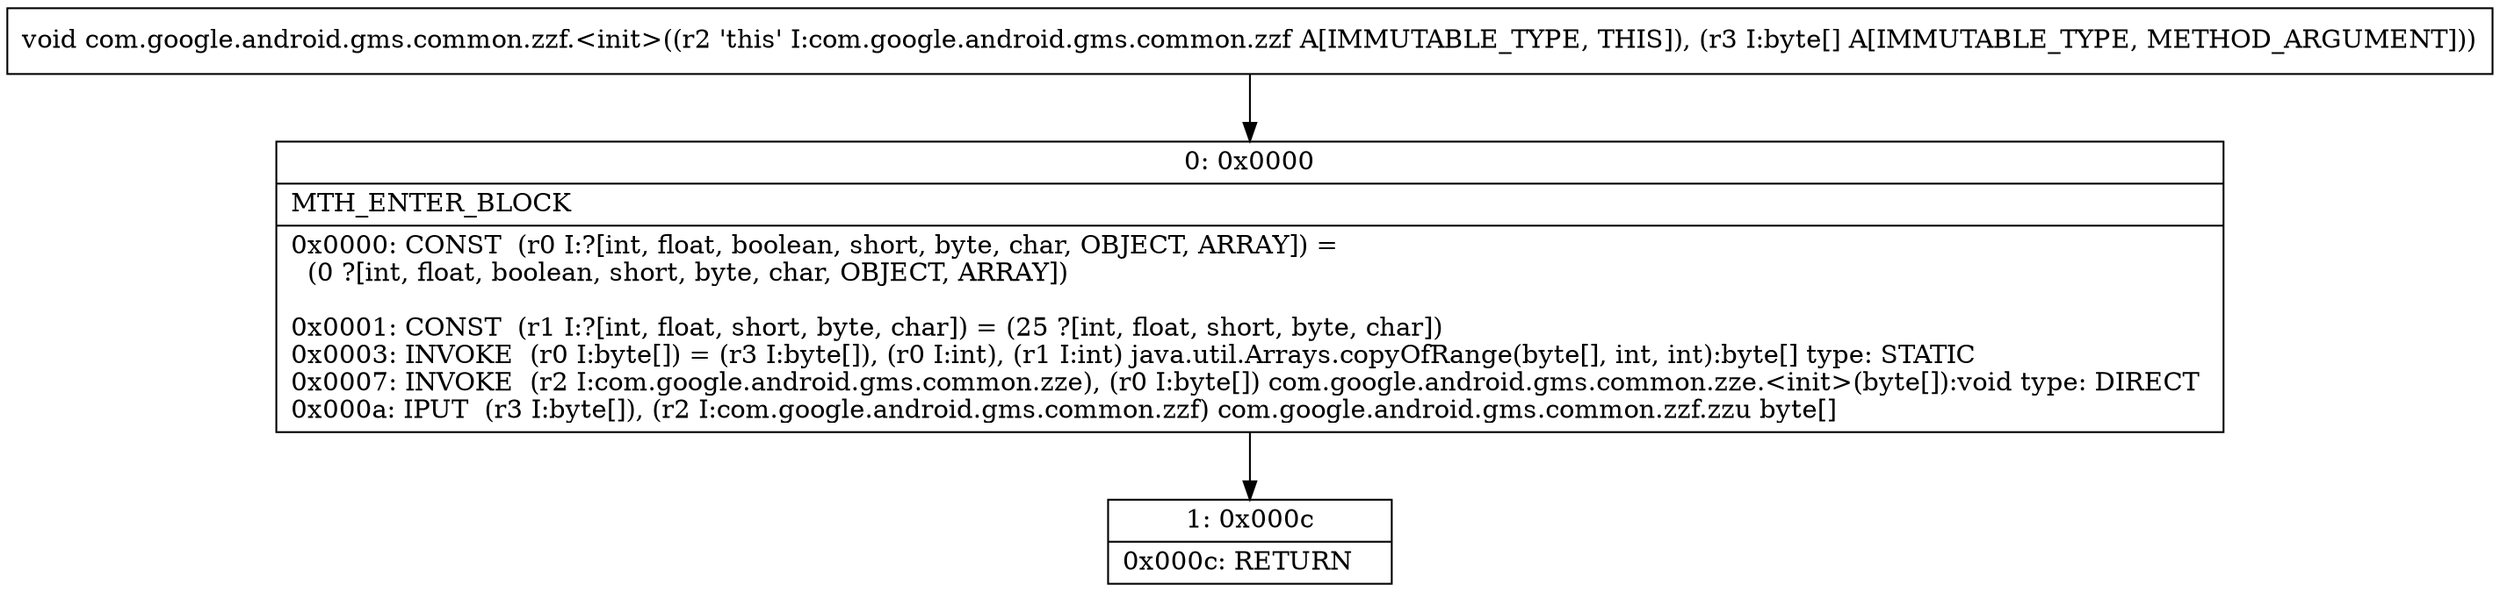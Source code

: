 digraph "CFG forcom.google.android.gms.common.zzf.\<init\>([B)V" {
Node_0 [shape=record,label="{0\:\ 0x0000|MTH_ENTER_BLOCK\l|0x0000: CONST  (r0 I:?[int, float, boolean, short, byte, char, OBJECT, ARRAY]) = \l  (0 ?[int, float, boolean, short, byte, char, OBJECT, ARRAY])\l \l0x0001: CONST  (r1 I:?[int, float, short, byte, char]) = (25 ?[int, float, short, byte, char]) \l0x0003: INVOKE  (r0 I:byte[]) = (r3 I:byte[]), (r0 I:int), (r1 I:int) java.util.Arrays.copyOfRange(byte[], int, int):byte[] type: STATIC \l0x0007: INVOKE  (r2 I:com.google.android.gms.common.zze), (r0 I:byte[]) com.google.android.gms.common.zze.\<init\>(byte[]):void type: DIRECT \l0x000a: IPUT  (r3 I:byte[]), (r2 I:com.google.android.gms.common.zzf) com.google.android.gms.common.zzf.zzu byte[] \l}"];
Node_1 [shape=record,label="{1\:\ 0x000c|0x000c: RETURN   \l}"];
MethodNode[shape=record,label="{void com.google.android.gms.common.zzf.\<init\>((r2 'this' I:com.google.android.gms.common.zzf A[IMMUTABLE_TYPE, THIS]), (r3 I:byte[] A[IMMUTABLE_TYPE, METHOD_ARGUMENT])) }"];
MethodNode -> Node_0;
Node_0 -> Node_1;
}

